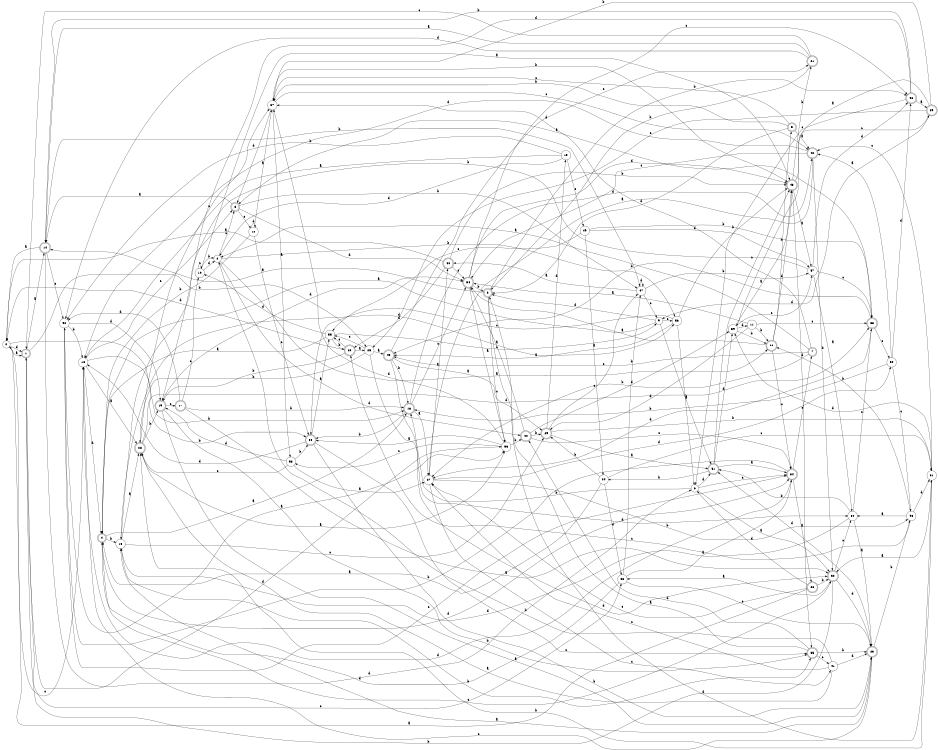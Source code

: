 digraph n48_1 {
__start0 [label="" shape="none"];

rankdir=LR;
size="8,5";

s0 [style="filled", color="black", fillcolor="white" shape="circle", label="0"];
s1 [style="rounded,filled", color="black", fillcolor="white" shape="doublecircle", label="1"];
s2 [style="filled", color="black", fillcolor="white" shape="circle", label="2"];
s3 [style="rounded,filled", color="black", fillcolor="white" shape="doublecircle", label="3"];
s4 [style="rounded,filled", color="black", fillcolor="white" shape="doublecircle", label="4"];
s5 [style="rounded,filled", color="black", fillcolor="white" shape="doublecircle", label="5"];
s6 [style="filled", color="black", fillcolor="white" shape="circle", label="6"];
s7 [style="rounded,filled", color="black", fillcolor="white" shape="doublecircle", label="7"];
s8 [style="rounded,filled", color="black", fillcolor="white" shape="doublecircle", label="8"];
s9 [style="filled", color="black", fillcolor="white" shape="circle", label="9"];
s10 [style="filled", color="black", fillcolor="white" shape="circle", label="10"];
s11 [style="filled", color="black", fillcolor="white" shape="circle", label="11"];
s12 [style="filled", color="black", fillcolor="white" shape="circle", label="12"];
s13 [style="filled", color="black", fillcolor="white" shape="circle", label="13"];
s14 [style="rounded,filled", color="black", fillcolor="white" shape="doublecircle", label="14"];
s15 [style="filled", color="black", fillcolor="white" shape="circle", label="15"];
s16 [style="rounded,filled", color="black", fillcolor="white" shape="doublecircle", label="16"];
s17 [style="rounded,filled", color="black", fillcolor="white" shape="doublecircle", label="17"];
s18 [style="filled", color="black", fillcolor="white" shape="circle", label="18"];
s19 [style="rounded,filled", color="black", fillcolor="white" shape="doublecircle", label="19"];
s20 [style="rounded,filled", color="black", fillcolor="white" shape="doublecircle", label="20"];
s21 [style="rounded,filled", color="black", fillcolor="white" shape="doublecircle", label="21"];
s22 [style="rounded,filled", color="black", fillcolor="white" shape="doublecircle", label="22"];
s23 [style="rounded,filled", color="black", fillcolor="white" shape="doublecircle", label="23"];
s24 [style="filled", color="black", fillcolor="white" shape="circle", label="24"];
s25 [style="filled", color="black", fillcolor="white" shape="circle", label="25"];
s26 [style="rounded,filled", color="black", fillcolor="white" shape="doublecircle", label="26"];
s27 [style="filled", color="black", fillcolor="white" shape="circle", label="27"];
s28 [style="rounded,filled", color="black", fillcolor="white" shape="doublecircle", label="28"];
s29 [style="rounded,filled", color="black", fillcolor="white" shape="doublecircle", label="29"];
s30 [style="filled", color="black", fillcolor="white" shape="circle", label="30"];
s31 [style="filled", color="black", fillcolor="white" shape="circle", label="31"];
s32 [style="rounded,filled", color="black", fillcolor="white" shape="doublecircle", label="32"];
s33 [style="filled", color="black", fillcolor="white" shape="circle", label="33"];
s34 [style="rounded,filled", color="black", fillcolor="white" shape="doublecircle", label="34"];
s35 [style="rounded,filled", color="black", fillcolor="white" shape="doublecircle", label="35"];
s36 [style="rounded,filled", color="black", fillcolor="white" shape="doublecircle", label="36"];
s37 [style="filled", color="black", fillcolor="white" shape="circle", label="37"];
s38 [style="rounded,filled", color="black", fillcolor="white" shape="doublecircle", label="38"];
s39 [style="rounded,filled", color="black", fillcolor="white" shape="doublecircle", label="39"];
s40 [style="rounded,filled", color="black", fillcolor="white" shape="doublecircle", label="40"];
s41 [style="filled", color="black", fillcolor="white" shape="circle", label="41"];
s42 [style="rounded,filled", color="black", fillcolor="white" shape="doublecircle", label="42"];
s43 [style="rounded,filled", color="black", fillcolor="white" shape="doublecircle", label="43"];
s44 [style="rounded,filled", color="black", fillcolor="white" shape="doublecircle", label="44"];
s45 [style="rounded,filled", color="black", fillcolor="white" shape="doublecircle", label="45"];
s46 [style="filled", color="black", fillcolor="white" shape="circle", label="46"];
s47 [style="filled", color="black", fillcolor="white" shape="circle", label="47"];
s48 [style="rounded,filled", color="black", fillcolor="white" shape="doublecircle", label="48"];
s49 [style="filled", color="black", fillcolor="white" shape="circle", label="49"];
s50 [style="filled", color="black", fillcolor="white" shape="circle", label="50"];
s51 [style="rounded,filled", color="black", fillcolor="white" shape="doublecircle", label="51"];
s52 [style="filled", color="black", fillcolor="white" shape="circle", label="52"];
s53 [style="filled", color="black", fillcolor="white" shape="circle", label="53"];
s54 [style="rounded,filled", color="black", fillcolor="white" shape="doublecircle", label="54"];
s55 [style="filled", color="black", fillcolor="white" shape="circle", label="55"];
s56 [style="filled", color="black", fillcolor="white" shape="circle", label="56"];
s57 [style="filled", color="black", fillcolor="white" shape="circle", label="57"];
s58 [style="filled", color="black", fillcolor="white" shape="circle", label="58"];
s59 [style="filled", color="black", fillcolor="white" shape="circle", label="59"];
s0 -> s1 [label="a"];
s0 -> s16 [label="b"];
s0 -> s18 [label="c"];
s0 -> s1 [label="d"];
s1 -> s14 [label="a"];
s1 -> s25 [label="b"];
s1 -> s33 [label="c"];
s1 -> s53 [label="d"];
s2 -> s22 [label="a"];
s2 -> s56 [label="b"];
s2 -> s8 [label="c"];
s2 -> s44 [label="d"];
s3 -> s14 [label="a"];
s3 -> s48 [label="b"];
s3 -> s53 [label="c"];
s3 -> s31 [label="d"];
s4 -> s16 [label="a"];
s4 -> s13 [label="b"];
s4 -> s32 [label="c"];
s4 -> s34 [label="d"];
s5 -> s42 [label="a"];
s5 -> s37 [label="b"];
s5 -> s37 [label="c"];
s5 -> s3 [label="d"];
s6 -> s32 [label="a"];
s6 -> s16 [label="b"];
s6 -> s34 [label="c"];
s6 -> s51 [label="d"];
s7 -> s2 [label="a"];
s7 -> s27 [label="b"];
s7 -> s45 [label="c"];
s7 -> s37 [label="d"];
s8 -> s14 [label="a"];
s8 -> s47 [label="b"];
s8 -> s12 [label="c"];
s8 -> s54 [label="d"];
s9 -> s4 [label="a"];
s9 -> s51 [label="b"];
s9 -> s56 [label="c"];
s9 -> s3 [label="d"];
s10 -> s43 [label="a"];
s10 -> s2 [label="b"];
s10 -> s10 [label="c"];
s10 -> s2 [label="d"];
s11 -> s54 [label="a"];
s11 -> s22 [label="b"];
s11 -> s38 [label="c"];
s11 -> s29 [label="d"];
s12 -> s37 [label="a"];
s12 -> s4 [label="b"];
s12 -> s36 [label="c"];
s12 -> s12 [label="d"];
s13 -> s28 [label="a"];
s13 -> s35 [label="b"];
s13 -> s29 [label="c"];
s13 -> s56 [label="d"];
s14 -> s0 [label="a"];
s14 -> s47 [label="b"];
s14 -> s52 [label="c"];
s14 -> s6 [label="d"];
s15 -> s18 [label="a"];
s15 -> s52 [label="b"];
s15 -> s49 [label="c"];
s15 -> s2 [label="d"];
s16 -> s27 [label="a"];
s16 -> s36 [label="b"];
s16 -> s54 [label="c"];
s16 -> s42 [label="d"];
s17 -> s32 [label="a"];
s17 -> s16 [label="b"];
s17 -> s10 [label="c"];
s17 -> s52 [label="d"];
s18 -> s28 [label="a"];
s18 -> s36 [label="b"];
s18 -> s8 [label="c"];
s18 -> s4 [label="d"];
s19 -> s23 [label="a"];
s19 -> s35 [label="b"];
s19 -> s17 [label="c"];
s19 -> s54 [label="d"];
s20 -> s25 [label="a"];
s20 -> s19 [label="b"];
s20 -> s55 [label="c"];
s20 -> s0 [label="d"];
s21 -> s14 [label="a"];
s21 -> s3 [label="b"];
s21 -> s1 [label="c"];
s21 -> s52 [label="d"];
s22 -> s54 [label="a"];
s22 -> s5 [label="b"];
s22 -> s34 [label="c"];
s22 -> s43 [label="d"];
s23 -> s13 [label="a"];
s23 -> s46 [label="b"];
s23 -> s18 [label="c"];
s23 -> s51 [label="d"];
s24 -> s4 [label="a"];
s24 -> s29 [label="b"];
s24 -> s31 [label="c"];
s24 -> s33 [label="d"];
s25 -> s45 [label="a"];
s25 -> s28 [label="b"];
s25 -> s55 [label="c"];
s25 -> s32 [label="d"];
s26 -> s0 [label="a"];
s26 -> s32 [label="b"];
s26 -> s27 [label="c"];
s26 -> s6 [label="d"];
s27 -> s40 [label="a"];
s27 -> s46 [label="b"];
s27 -> s41 [label="c"];
s27 -> s50 [label="d"];
s28 -> s53 [label="a"];
s28 -> s19 [label="b"];
s28 -> s37 [label="c"];
s28 -> s38 [label="d"];
s29 -> s51 [label="a"];
s29 -> s31 [label="b"];
s29 -> s47 [label="c"];
s29 -> s15 [label="d"];
s30 -> s23 [label="a"];
s30 -> s51 [label="b"];
s30 -> s38 [label="c"];
s30 -> s13 [label="d"];
s31 -> s32 [label="a"];
s31 -> s28 [label="b"];
s31 -> s42 [label="c"];
s31 -> s59 [label="d"];
s32 -> s33 [label="a"];
s32 -> s1 [label="b"];
s32 -> s30 [label="c"];
s32 -> s23 [label="d"];
s33 -> s34 [label="a"];
s33 -> s47 [label="b"];
s33 -> s23 [label="c"];
s33 -> s4 [label="d"];
s34 -> s26 [label="a"];
s34 -> s52 [label="b"];
s34 -> s7 [label="c"];
s34 -> s18 [label="d"];
s35 -> s3 [label="a"];
s35 -> s23 [label="b"];
s35 -> s41 [label="c"];
s35 -> s44 [label="d"];
s36 -> s55 [label="a"];
s36 -> s23 [label="b"];
s36 -> s35 [label="c"];
s36 -> s18 [label="d"];
s37 -> s58 [label="a"];
s37 -> s43 [label="b"];
s37 -> s42 [label="c"];
s37 -> s8 [label="d"];
s38 -> s8 [label="a"];
s38 -> s45 [label="b"];
s38 -> s50 [label="c"];
s38 -> s27 [label="d"];
s39 -> s59 [label="a"];
s39 -> s37 [label="b"];
s39 -> s25 [label="c"];
s39 -> s9 [label="d"];
s40 -> s0 [label="a"];
s40 -> s43 [label="b"];
s40 -> s54 [label="c"];
s40 -> s20 [label="d"];
s41 -> s28 [label="a"];
s41 -> s2 [label="b"];
s41 -> s27 [label="c"];
s41 -> s23 [label="d"];
s42 -> s27 [label="a"];
s42 -> s32 [label="b"];
s42 -> s54 [label="c"];
s42 -> s18 [label="d"];
s43 -> s57 [label="a"];
s43 -> s21 [label="b"];
s43 -> s39 [label="c"];
s43 -> s35 [label="d"];
s44 -> s54 [label="a"];
s44 -> s29 [label="b"];
s44 -> s34 [label="c"];
s44 -> s59 [label="d"];
s45 -> s29 [label="a"];
s45 -> s16 [label="b"];
s45 -> s21 [label="c"];
s45 -> s30 [label="d"];
s46 -> s30 [label="a"];
s46 -> s22 [label="b"];
s46 -> s20 [label="c"];
s46 -> s31 [label="d"];
s47 -> s40 [label="a"];
s47 -> s57 [label="b"];
s47 -> s9 [label="c"];
s47 -> s47 [label="d"];
s48 -> s39 [label="a"];
s48 -> s14 [label="b"];
s48 -> s6 [label="c"];
s48 -> s19 [label="d"];
s49 -> s24 [label="a"];
s49 -> s38 [label="b"];
s49 -> s55 [label="c"];
s49 -> s57 [label="d"];
s50 -> s42 [label="a"];
s50 -> s16 [label="b"];
s50 -> s46 [label="c"];
s50 -> s48 [label="d"];
s51 -> s34 [label="a"];
s51 -> s24 [label="b"];
s51 -> s43 [label="c"];
s51 -> s59 [label="d"];
s52 -> s53 [label="a"];
s52 -> s18 [label="b"];
s52 -> s34 [label="c"];
s52 -> s19 [label="d"];
s53 -> s36 [label="a"];
s53 -> s44 [label="b"];
s53 -> s58 [label="c"];
s53 -> s37 [label="d"];
s54 -> s53 [label="a"];
s54 -> s3 [label="b"];
s54 -> s48 [label="c"];
s54 -> s43 [label="d"];
s55 -> s4 [label="a"];
s55 -> s20 [label="b"];
s55 -> s9 [label="c"];
s55 -> s10 [label="d"];
s56 -> s45 [label="a"];
s56 -> s43 [label="b"];
s56 -> s36 [label="c"];
s56 -> s6 [label="d"];
s57 -> s30 [label="a"];
s57 -> s13 [label="b"];
s57 -> s38 [label="c"];
s57 -> s48 [label="d"];
s58 -> s27 [label="a"];
s58 -> s36 [label="b"];
s58 -> s28 [label="c"];
s58 -> s19 [label="d"];
s59 -> s43 [label="a"];
s59 -> s22 [label="b"];
s59 -> s57 [label="c"];
s59 -> s11 [label="d"];

}